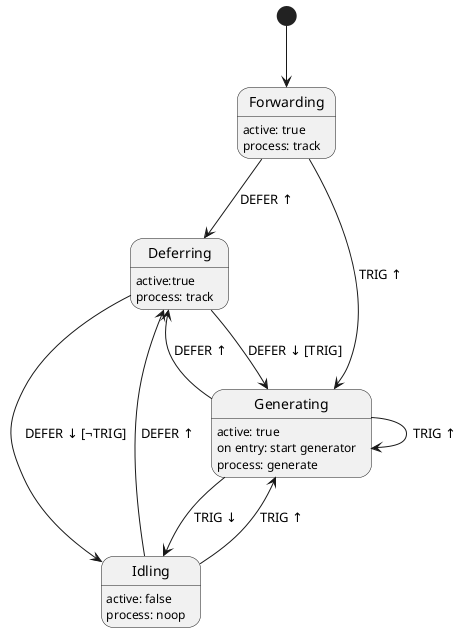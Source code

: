 @startuml

hide empty description
Deferring : active:true
Deferring : process: track

Forwarding : active: true
Forwarding : process: track

Generating: active: true
Generating: on entry: start generator
Generating : process: generate

Idling: active: false
Idling : process: noop

[*] --> Forwarding

Idling --> Deferring : DEFER ︎↑
Idling --> Generating : TRIG ↑

Forwarding --> Deferring : DEFER ︎↑
Forwarding --> Generating : TRIG ↑

Deferring --> Generating : DEFER ↓ [TRIG]
Deferring --> Idling : DEFER ↓ [¬TRIG]

Generating --> Deferring : DEFER ︎↑
Generating --> Generating : TRIG ↑
Generating --> Idling : TRIG ↓

@enduml

